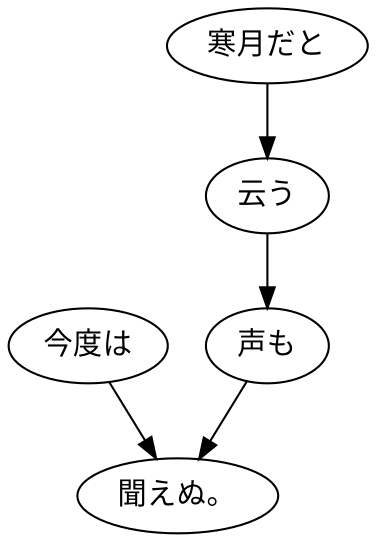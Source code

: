 digraph graph2827 {
	node0 [label="今度は"];
	node1 [label="寒月だと"];
	node2 [label="云う"];
	node3 [label="声も"];
	node4 [label="聞えぬ。"];
	node0 -> node4;
	node1 -> node2;
	node2 -> node3;
	node3 -> node4;
}
